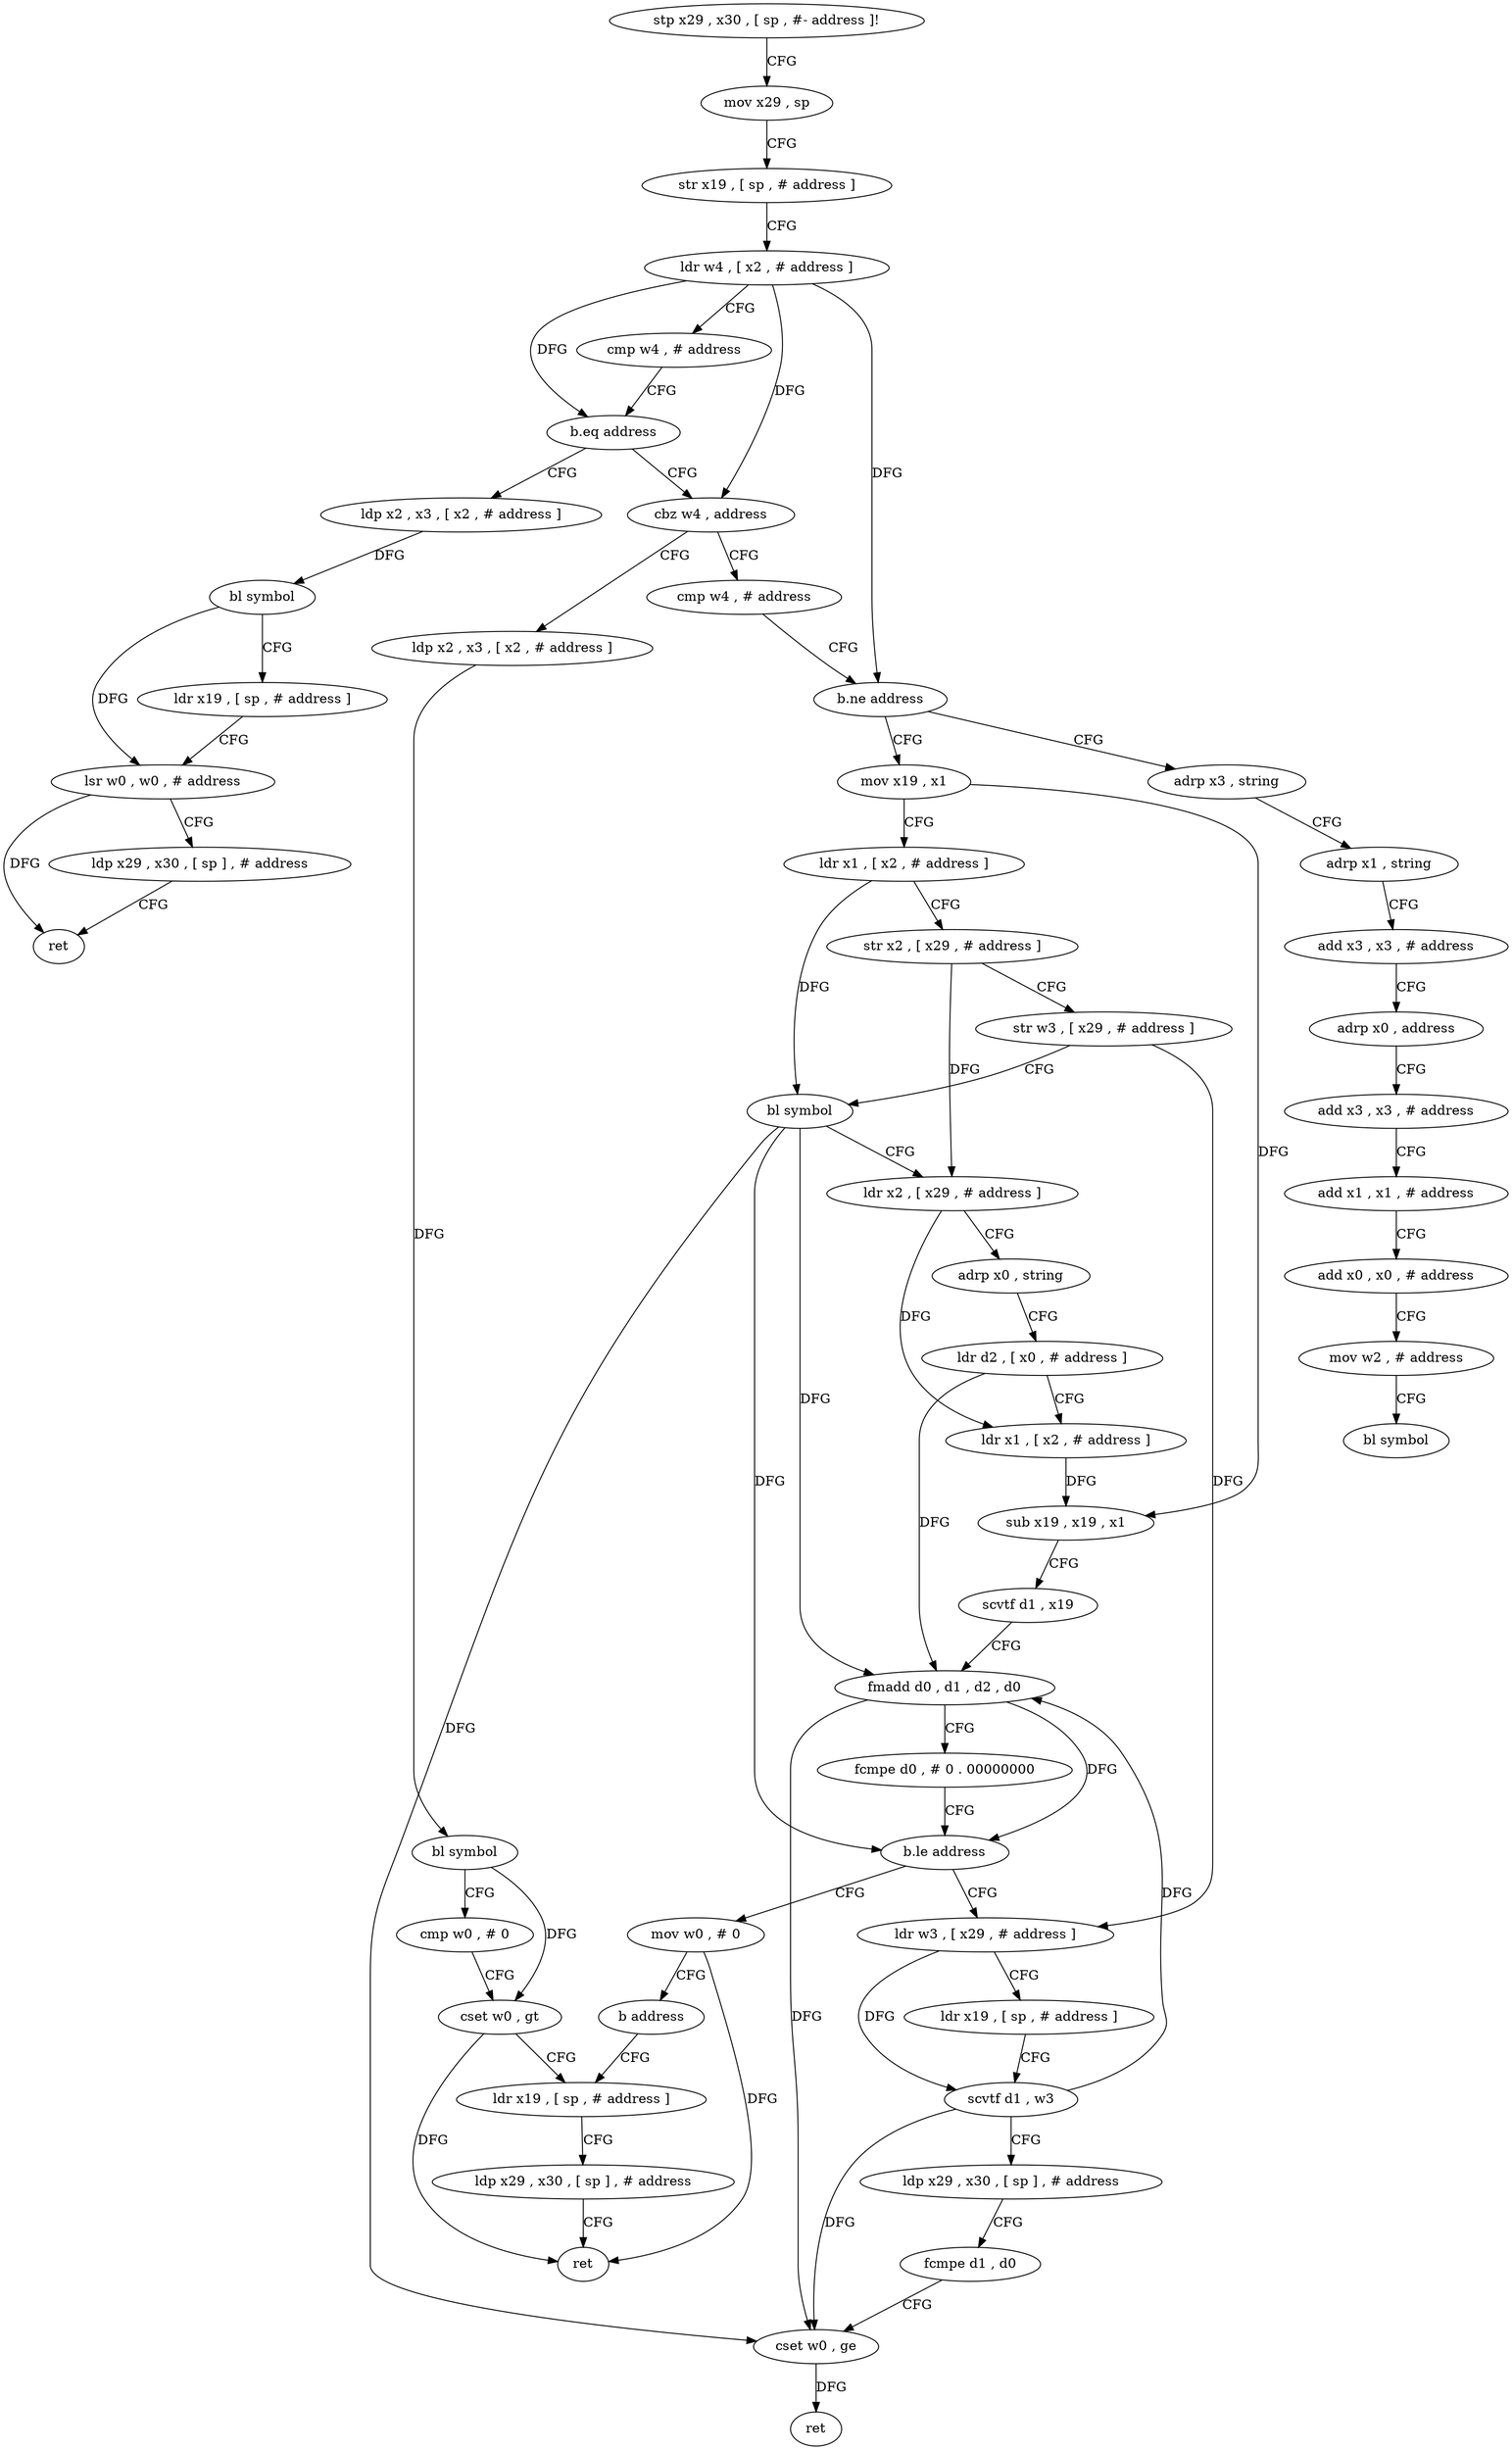 digraph "func" {
"4213136" [label = "stp x29 , x30 , [ sp , #- address ]!" ]
"4213140" [label = "mov x29 , sp" ]
"4213144" [label = "str x19 , [ sp , # address ]" ]
"4213148" [label = "ldr w4 , [ x2 , # address ]" ]
"4213152" [label = "cmp w4 , # address" ]
"4213156" [label = "b.eq address" ]
"4213328" [label = "ldp x2 , x3 , [ x2 , # address ]" ]
"4213160" [label = "cbz w4 , address" ]
"4213332" [label = "bl symbol" ]
"4213336" [label = "ldr x19 , [ sp , # address ]" ]
"4213340" [label = "lsr w0 , w0 , # address" ]
"4213344" [label = "ldp x29 , x30 , [ sp ] , # address" ]
"4213348" [label = "ret" ]
"4213296" [label = "ldp x2 , x3 , [ x2 , # address ]" ]
"4213164" [label = "cmp w4 , # address" ]
"4213300" [label = "bl symbol" ]
"4213304" [label = "cmp w0 , # 0" ]
"4213308" [label = "cset w0 , gt" ]
"4213312" [label = "ldr x19 , [ sp , # address ]" ]
"4213168" [label = "b.ne address" ]
"4213256" [label = "adrp x3 , string" ]
"4213172" [label = "mov x19 , x1" ]
"4213260" [label = "adrp x1 , string" ]
"4213264" [label = "add x3 , x3 , # address" ]
"4213268" [label = "adrp x0 , address" ]
"4213272" [label = "add x3 , x3 , # address" ]
"4213276" [label = "add x1 , x1 , # address" ]
"4213280" [label = "add x0 , x0 , # address" ]
"4213284" [label = "mov w2 , # address" ]
"4213288" [label = "bl symbol" ]
"4213176" [label = "ldr x1 , [ x2 , # address ]" ]
"4213180" [label = "str x2 , [ x29 , # address ]" ]
"4213184" [label = "str w3 , [ x29 , # address ]" ]
"4213188" [label = "bl symbol" ]
"4213192" [label = "ldr x2 , [ x29 , # address ]" ]
"4213196" [label = "adrp x0 , string" ]
"4213200" [label = "ldr d2 , [ x0 , # address ]" ]
"4213204" [label = "ldr x1 , [ x2 , # address ]" ]
"4213208" [label = "sub x19 , x19 , x1" ]
"4213212" [label = "scvtf d1 , x19" ]
"4213216" [label = "fmadd d0 , d1 , d2 , d0" ]
"4213220" [label = "fcmpe d0 , # 0 . 00000000" ]
"4213224" [label = "b.le address" ]
"4213352" [label = "mov w0 , # 0" ]
"4213228" [label = "ldr w3 , [ x29 , # address ]" ]
"4213356" [label = "b address" ]
"4213232" [label = "ldr x19 , [ sp , # address ]" ]
"4213236" [label = "scvtf d1 , w3" ]
"4213240" [label = "ldp x29 , x30 , [ sp ] , # address" ]
"4213244" [label = "fcmpe d1 , d0" ]
"4213248" [label = "cset w0 , ge" ]
"4213252" [label = "ret" ]
"4213316" [label = "ldp x29 , x30 , [ sp ] , # address" ]
"4213320" [label = "ret" ]
"4213136" -> "4213140" [ label = "CFG" ]
"4213140" -> "4213144" [ label = "CFG" ]
"4213144" -> "4213148" [ label = "CFG" ]
"4213148" -> "4213152" [ label = "CFG" ]
"4213148" -> "4213156" [ label = "DFG" ]
"4213148" -> "4213160" [ label = "DFG" ]
"4213148" -> "4213168" [ label = "DFG" ]
"4213152" -> "4213156" [ label = "CFG" ]
"4213156" -> "4213328" [ label = "CFG" ]
"4213156" -> "4213160" [ label = "CFG" ]
"4213328" -> "4213332" [ label = "DFG" ]
"4213160" -> "4213296" [ label = "CFG" ]
"4213160" -> "4213164" [ label = "CFG" ]
"4213332" -> "4213336" [ label = "CFG" ]
"4213332" -> "4213340" [ label = "DFG" ]
"4213336" -> "4213340" [ label = "CFG" ]
"4213340" -> "4213344" [ label = "CFG" ]
"4213340" -> "4213348" [ label = "DFG" ]
"4213344" -> "4213348" [ label = "CFG" ]
"4213296" -> "4213300" [ label = "DFG" ]
"4213164" -> "4213168" [ label = "CFG" ]
"4213300" -> "4213304" [ label = "CFG" ]
"4213300" -> "4213308" [ label = "DFG" ]
"4213304" -> "4213308" [ label = "CFG" ]
"4213308" -> "4213312" [ label = "CFG" ]
"4213308" -> "4213320" [ label = "DFG" ]
"4213312" -> "4213316" [ label = "CFG" ]
"4213168" -> "4213256" [ label = "CFG" ]
"4213168" -> "4213172" [ label = "CFG" ]
"4213256" -> "4213260" [ label = "CFG" ]
"4213172" -> "4213176" [ label = "CFG" ]
"4213172" -> "4213208" [ label = "DFG" ]
"4213260" -> "4213264" [ label = "CFG" ]
"4213264" -> "4213268" [ label = "CFG" ]
"4213268" -> "4213272" [ label = "CFG" ]
"4213272" -> "4213276" [ label = "CFG" ]
"4213276" -> "4213280" [ label = "CFG" ]
"4213280" -> "4213284" [ label = "CFG" ]
"4213284" -> "4213288" [ label = "CFG" ]
"4213176" -> "4213180" [ label = "CFG" ]
"4213176" -> "4213188" [ label = "DFG" ]
"4213180" -> "4213184" [ label = "CFG" ]
"4213180" -> "4213192" [ label = "DFG" ]
"4213184" -> "4213188" [ label = "CFG" ]
"4213184" -> "4213228" [ label = "DFG" ]
"4213188" -> "4213192" [ label = "CFG" ]
"4213188" -> "4213216" [ label = "DFG" ]
"4213188" -> "4213224" [ label = "DFG" ]
"4213188" -> "4213248" [ label = "DFG" ]
"4213192" -> "4213196" [ label = "CFG" ]
"4213192" -> "4213204" [ label = "DFG" ]
"4213196" -> "4213200" [ label = "CFG" ]
"4213200" -> "4213204" [ label = "CFG" ]
"4213200" -> "4213216" [ label = "DFG" ]
"4213204" -> "4213208" [ label = "DFG" ]
"4213208" -> "4213212" [ label = "CFG" ]
"4213212" -> "4213216" [ label = "CFG" ]
"4213216" -> "4213220" [ label = "CFG" ]
"4213216" -> "4213224" [ label = "DFG" ]
"4213216" -> "4213248" [ label = "DFG" ]
"4213220" -> "4213224" [ label = "CFG" ]
"4213224" -> "4213352" [ label = "CFG" ]
"4213224" -> "4213228" [ label = "CFG" ]
"4213352" -> "4213356" [ label = "CFG" ]
"4213352" -> "4213320" [ label = "DFG" ]
"4213228" -> "4213232" [ label = "CFG" ]
"4213228" -> "4213236" [ label = "DFG" ]
"4213356" -> "4213312" [ label = "CFG" ]
"4213232" -> "4213236" [ label = "CFG" ]
"4213236" -> "4213240" [ label = "CFG" ]
"4213236" -> "4213216" [ label = "DFG" ]
"4213236" -> "4213248" [ label = "DFG" ]
"4213240" -> "4213244" [ label = "CFG" ]
"4213244" -> "4213248" [ label = "CFG" ]
"4213248" -> "4213252" [ label = "DFG" ]
"4213316" -> "4213320" [ label = "CFG" ]
}
